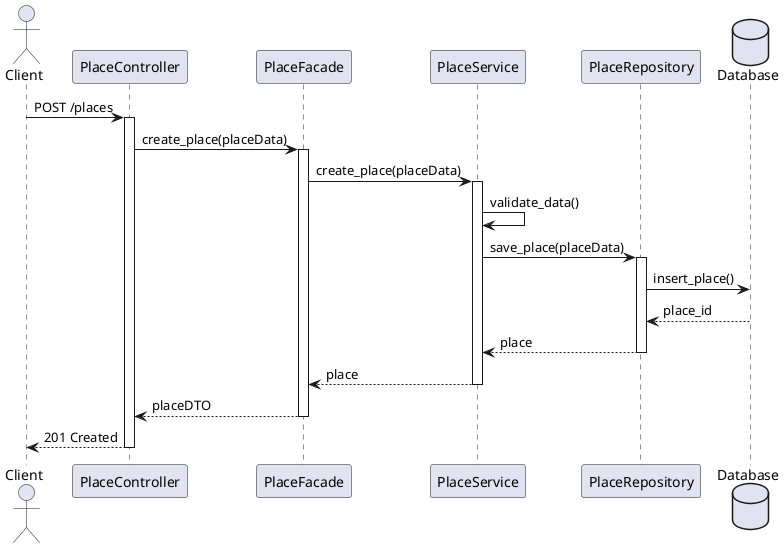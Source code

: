 @startuml Place Creation Sequence
Actor Client
participant PlaceController
participant PlaceFacade
participant PlaceService
participant PlaceRepository
database Database

Client -> PlaceController : POST /places
activate PlaceController

PlaceController -> PlaceFacade : create_place(placeData)
activate PlaceFacade

PlaceFacade -> PlaceService : create_place(placeData)
activate PlaceService

PlaceService -> PlaceService : validate_data()
PlaceService -> PlaceRepository : save_place(placeData)
activate PlaceRepository

PlaceRepository -> Database : insert_place()
Database --> PlaceRepository : place_id
PlaceRepository --> PlaceService : place
deactivate PlaceRepository

PlaceService --> PlaceFacade : place
deactivate PlaceService

PlaceFacade --> PlaceController : placeDTO
deactivate PlaceFacade

PlaceController --> Client : 201 Created
deactivate PlaceController

@enduml
